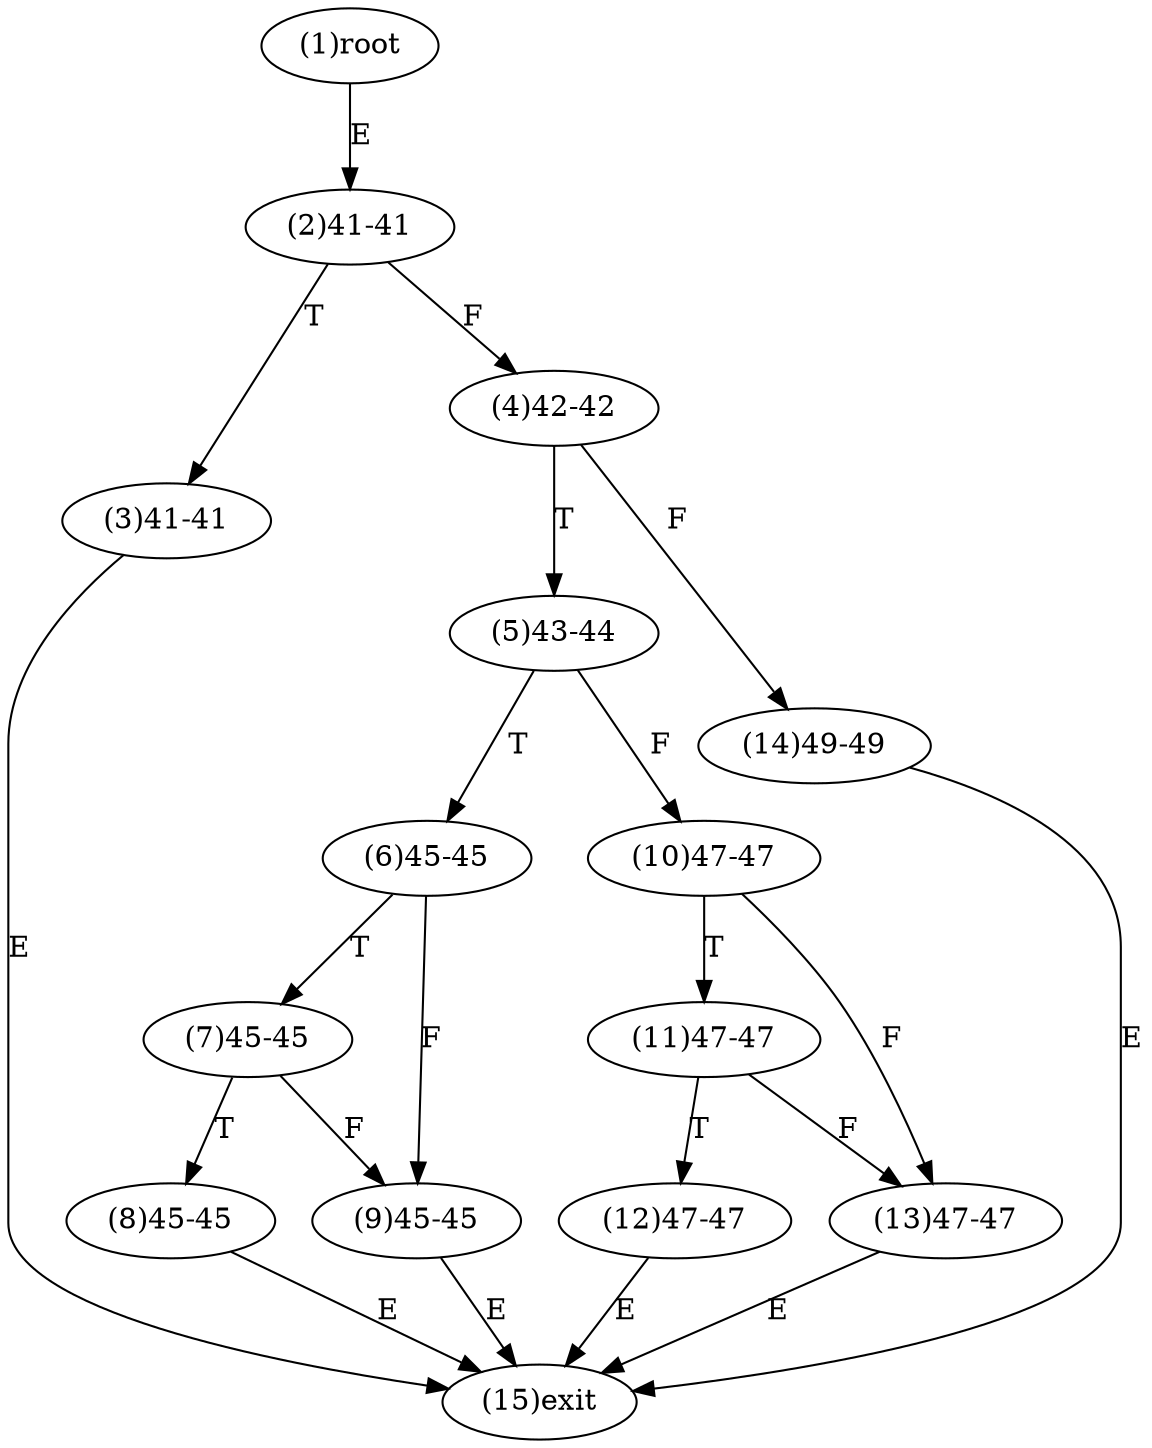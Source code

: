 digraph "" { 
1[ label="(1)root"];
2[ label="(2)41-41"];
3[ label="(3)41-41"];
4[ label="(4)42-42"];
5[ label="(5)43-44"];
6[ label="(6)45-45"];
7[ label="(7)45-45"];
8[ label="(8)45-45"];
9[ label="(9)45-45"];
10[ label="(10)47-47"];
11[ label="(11)47-47"];
12[ label="(12)47-47"];
13[ label="(13)47-47"];
14[ label="(14)49-49"];
15[ label="(15)exit"];
1->2[ label="E"];
2->4[ label="F"];
2->3[ label="T"];
3->15[ label="E"];
4->14[ label="F"];
4->5[ label="T"];
5->10[ label="F"];
5->6[ label="T"];
6->9[ label="F"];
6->7[ label="T"];
7->9[ label="F"];
7->8[ label="T"];
8->15[ label="E"];
9->15[ label="E"];
10->13[ label="F"];
10->11[ label="T"];
11->13[ label="F"];
11->12[ label="T"];
12->15[ label="E"];
13->15[ label="E"];
14->15[ label="E"];
}